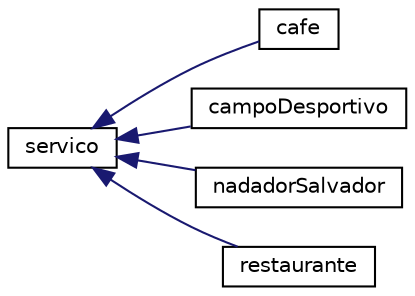 digraph "Graphical Class Hierarchy"
{
  edge [fontname="Helvetica",fontsize="10",labelfontname="Helvetica",labelfontsize="10"];
  node [fontname="Helvetica",fontsize="10",shape=record];
  rankdir="LR";
  Node1 [label="servico",height=0.2,width=0.4,color="black", fillcolor="white", style="filled",URL="$classservico.html",tooltip="Class for servico. "];
  Node1 -> Node2 [dir="back",color="midnightblue",fontsize="10",style="solid",fontname="Helvetica"];
  Node2 [label="cafe",height=0.2,width=0.4,color="black", fillcolor="white", style="filled",URL="$classcafe.html",tooltip="Class for cafe. Derivates from servico. "];
  Node1 -> Node3 [dir="back",color="midnightblue",fontsize="10",style="solid",fontname="Helvetica"];
  Node3 [label="campoDesportivo",height=0.2,width=0.4,color="black", fillcolor="white", style="filled",URL="$classcampoDesportivo.html",tooltip="Class for campo. Derivates from servico. "];
  Node1 -> Node4 [dir="back",color="midnightblue",fontsize="10",style="solid",fontname="Helvetica"];
  Node4 [label="nadadorSalvador",height=0.2,width=0.4,color="black", fillcolor="white", style="filled",URL="$classnadadorSalvador.html",tooltip="Class for nadador salvador. Derivates from servico. "];
  Node1 -> Node5 [dir="back",color="midnightblue",fontsize="10",style="solid",fontname="Helvetica"];
  Node5 [label="restaurante",height=0.2,width=0.4,color="black", fillcolor="white", style="filled",URL="$classrestaurante.html",tooltip="Class for restaurante. Derivates from servico. "];
}
